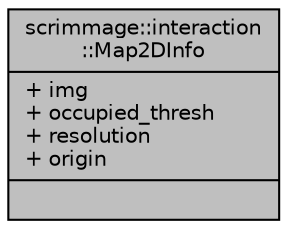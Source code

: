 digraph "scrimmage::interaction::Map2DInfo"
{
 // LATEX_PDF_SIZE
  edge [fontname="Helvetica",fontsize="10",labelfontname="Helvetica",labelfontsize="10"];
  node [fontname="Helvetica",fontsize="10",shape=record];
  Node1 [label="{scrimmage::interaction\l::Map2DInfo\n|+ img\l+ occupied_thresh\l+ resolution\l+ origin\l|}",height=0.2,width=0.4,color="black", fillcolor="grey75", style="filled", fontcolor="black",tooltip=" "];
}
